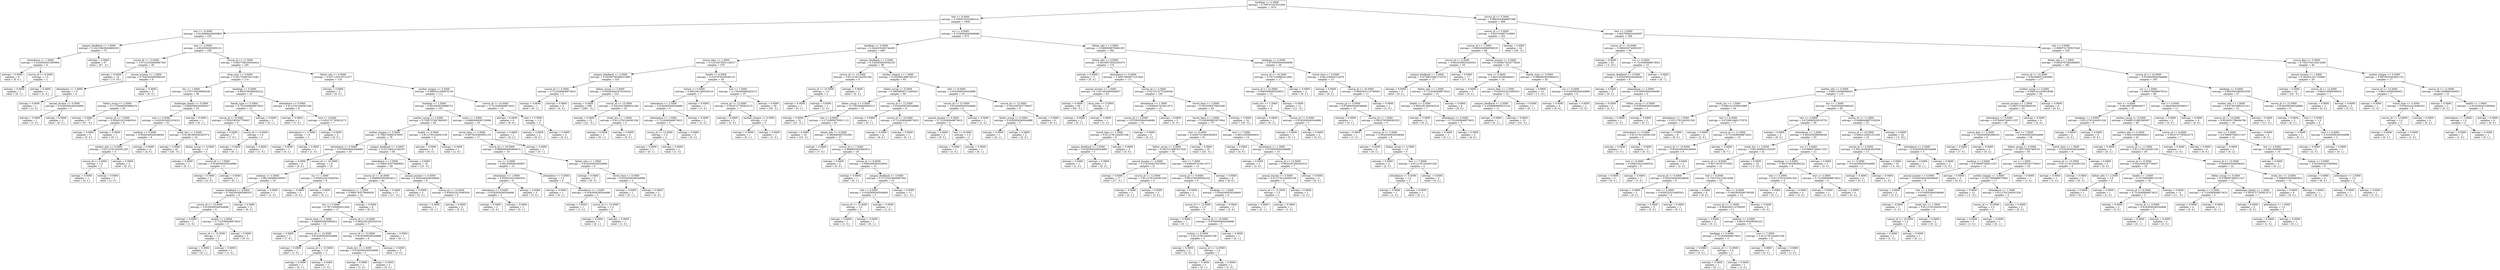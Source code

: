 digraph Tree {
0 [label="backlogs <= 2.5000\nentropy = 0.799791207831856\nsamples = 1474", shape="box"] ;
1 [label="test <= 6.5000\nentropy = 0.5580376324684141\nsamples = 1006", shape="box"] ;
0 -> 1 ;
2 [label="test <= -0.5000\nentropy = 0.8100860428450865\nsamples = 333", shape="box"] ;
1 -> 2 ;
3 [label="campus_feedback <= 1.5000\nentropy = 0.10215803640865039\nsamples = 75", shape="box"] ;
2 -> 3 ;
4 [label="attendance <= 1.5000\nentropy = 0.5435644431995964\nsamples = 8", shape="box"] ;
3 -> 4 ;
5 [label="entropy = 0.0000\nsamples = 6\nvalue = [6. 0.]", shape="box"] ;
4 -> 5 ;
6 [label="course_id <= 6.5000\nentropy = 1.0\nsamples = 2", shape="box"] ;
4 -> 6 ;
7 [label="entropy = 0.0000\nsamples = 1\nvalue = [0. 1.]", shape="box"] ;
6 -> 7 ;
8 [label="entropy = 0.0000\nsamples = 1\nvalue = [1. 0.]", shape="box"] ;
6 -> 8 ;
9 [label="entropy = 0.0000\nsamples = 67\nvalue = [67.  0.]", shape="box"] ;
3 -> 9 ;
10 [label="test <= 2.0000\nentropy = 0.9020054365905131\nsamples = 258", shape="box"] ;
2 -> 10 ;
11 [label="course_id <= 13.0000\nentropy = 0.37123232664087563\nsamples = 28", shape="box"] ;
10 -> 11 ;
12 [label="entropy = 0.0000\nsamples = 19\nvalue = [ 0. 19.]", shape="box"] ;
11 -> 12 ;
13 [label="annual_income <= 1.5000\nentropy = 0.7642045065086203\nsamples = 9", shape="box"] ;
11 -> 13 ;
14 [label="attendance <= 1.0000\nentropy = 1.0\nsamples = 4", shape="box"] ;
13 -> 14 ;
15 [label="entropy = 0.0000\nsamples = 1\nvalue = [1. 0.]", shape="box"] ;
14 -> 15 ;
16 [label="annual_income <= 0.5000\nentropy = 0.9182958340544896\nsamples = 3", shape="box"] ;
14 -> 16 ;
17 [label="entropy = 0.0000\nsamples = 1\nvalue = [1. 0.]", shape="box"] ;
16 -> 17 ;
18 [label="entropy = 0.0000\nsamples = 2\nvalue = [0. 2.]", shape="box"] ;
16 -> 18 ;
19 [label="entropy = 0.0000\nsamples = 5\nvalue = [0. 5.]", shape="box"] ;
13 -> 19 ;
20 [label="course_id <= 11.5000\nentropy = 0.8007768165404424\nsamples = 230", shape="box"] ;
10 -> 20 ;
21 [label="drop_year <= 0.5000\nentropy = 0.5617526078313282\nsamples = 114", shape="box"] ;
20 -> 21 ;
22 [label="hsc <= 1.5000\nentropy = 0.3767150026960246\nsamples = 96", shape="box"] ;
21 -> 22 ;
23 [label="father_occup <= 2.0000\nentropy = 0.11759466565886476\nsamples = 63", shape="box"] ;
22 -> 23 ;
24 [label="entropy = 0.0000\nsamples = 57\nvalue = [57.  0.]", shape="box"] ;
23 -> 24 ;
25 [label="course_id <= 7.5000\nentropy = 0.6500224216483541\nsamples = 6", shape="box"] ;
23 -> 25 ;
26 [label="entropy = 0.0000\nsamples = 5\nvalue = [5. 0.]", shape="box"] ;
25 -> 26 ;
27 [label="entropy = 0.0000\nsamples = 1\nvalue = [0. 1.]", shape="box"] ;
25 -> 27 ;
28 [label="challenges_family <= 0.5000\nentropy = 0.6840384356390417\nsamples = 33", shape="box"] ;
22 -> 28 ;
29 [label="test <= 5.5000\nentropy = 0.6252624052234231\nsamples = 32", shape="box"] ;
28 -> 29 ;
30 [label="medium <= 0.5000\nentropy = 0.9544340029249649\nsamples = 8", shape="box"] ;
29 -> 30 ;
31 [label="mother_edu <= 0.5000\nentropy = 0.8112781244591328\nsamples = 4", shape="box"] ;
30 -> 31 ;
32 [label="course_id <= 4.0000\nentropy = 1.0\nsamples = 2", shape="box"] ;
31 -> 32 ;
33 [label="entropy = 0.0000\nsamples = 1\nvalue = [0. 1.]", shape="box"] ;
32 -> 33 ;
34 [label="entropy = 0.0000\nsamples = 1\nvalue = [1. 0.]", shape="box"] ;
32 -> 34 ;
35 [label="entropy = 0.0000\nsamples = 2\nvalue = [0. 2.]", shape="box"] ;
31 -> 35 ;
36 [label="entropy = 0.0000\nsamples = 4\nvalue = [4. 0.]", shape="box"] ;
30 -> 36 ;
37 [label="study_hrs <= 2.5000\nentropy = 0.41381685030363374\nsamples = 24", shape="box"] ;
29 -> 37 ;
38 [label="entropy = 0.0000\nsamples = 20\nvalue = [20.  0.]", shape="box"] ;
37 -> 38 ;
39 [label="father_occup <= 0.5000\nentropy = 1.0\nsamples = 4", shape="box"] ;
37 -> 39 ;
40 [label="entropy = 0.0000\nsamples = 1\nvalue = [0. 1.]", shape="box"] ;
39 -> 40 ;
41 [label="course_id <= 7.0000\nentropy = 0.9182958340544896\nsamples = 3", shape="box"] ;
39 -> 41 ;
42 [label="entropy = 0.0000\nsamples = 2\nvalue = [2. 0.]", shape="box"] ;
41 -> 42 ;
43 [label="entropy = 0.0000\nsamples = 1\nvalue = [0. 1.]", shape="box"] ;
41 -> 43 ;
44 [label="entropy = 0.0000\nsamples = 1\nvalue = [0. 1.]", shape="box"] ;
28 -> 44 ;
45 [label="backlogs <= 0.5000\nentropy = 0.9910760598382222\nsamples = 18", shape="box"] ;
21 -> 45 ;
46 [label="family_type <= 0.5000\nentropy = 0.7219280948873623\nsamples = 10", shape="box"] ;
45 -> 46 ;
47 [label="course_id <= 8.5000\nentropy = 0.5032583347756457\nsamples = 9", shape="box"] ;
46 -> 47 ;
48 [label="entropy = 0.0000\nsamples = 7\nvalue = [7. 0.]", shape="box"] ;
47 -> 48 ;
49 [label="course_id <= 9.5000\nentropy = 1.0\nsamples = 2", shape="box"] ;
47 -> 49 ;
50 [label="entropy = 0.0000\nsamples = 1\nvalue = [0. 1.]", shape="box"] ;
49 -> 50 ;
51 [label="entropy = 0.0000\nsamples = 1\nvalue = [1. 0.]", shape="box"] ;
49 -> 51 ;
52 [label="entropy = 0.0000\nsamples = 1\nvalue = [0. 1.]", shape="box"] ;
46 -> 52 ;
53 [label="attendance <= 0.5000\nentropy = 0.8112781244591328\nsamples = 8", shape="box"] ;
45 -> 53 ;
54 [label="entropy = 0.0000\nsamples = 1\nvalue = [1. 0.]", shape="box"] ;
53 -> 54 ;
55 [label="test <= 4.5000\nentropy = 0.5916727785823275\nsamples = 7", shape="box"] ;
53 -> 55 ;
56 [label="attendance <= 2.5000\nentropy = 1.0\nsamples = 2", shape="box"] ;
55 -> 56 ;
57 [label="entropy = 0.0000\nsamples = 1\nvalue = [0. 1.]", shape="box"] ;
56 -> 57 ;
58 [label="entropy = 0.0000\nsamples = 1\nvalue = [1. 0.]", shape="box"] ;
56 -> 58 ;
59 [label="entropy = 0.0000\nsamples = 5\nvalue = [0. 5.]", shape="box"] ;
55 -> 59 ;
60 [label="father_edu <= 0.5000\nentropy = 0.9371100125712577\nsamples = 116", shape="box"] ;
20 -> 60 ;
61 [label="entropy = 0.0000\nsamples = 5\nvalue = [0. 5.]", shape="box"] ;
60 -> 61 ;
62 [label="mother_tongue <= 3.5000\nentropy = 0.9090221560878149\nsamples = 111", shape="box"] ;
60 -> 62 ;
63 [label="backlogs <= 1.5000\nentropy = 0.8516458330898722\nsamples = 101", shape="box"] ;
62 -> 63 ;
64 [label="mother_occup <= 0.5000\nentropy = 0.7592757847892833\nsamples = 82", shape="box"] ;
63 -> 64 ;
65 [label="mother_tongue <= 0.5000\nentropy = 0.7062740891876007\nsamples = 78", shape="box"] ;
64 -> 65 ;
66 [label="attendance <= 0.5000\nentropy = 0.9709505944546686\nsamples = 20", shape="box"] ;
65 -> 66 ;
67 [label="entropy = 0.0000\nsamples = 4\nvalue = [4. 0.]", shape="box"] ;
66 -> 67 ;
68 [label="course_id <= 16.5000\nentropy = 1.0\nsamples = 16", shape="box"] ;
66 -> 68 ;
69 [label="medium <= 0.5000\nentropy = 0.8812908992306927\nsamples = 10", shape="box"] ;
68 -> 69 ;
70 [label="campus_feedback <= 4.0000\nentropy = 0.7642045065086203\nsamples = 9", shape="box"] ;
69 -> 70 ;
71 [label="course_id <= 13.0000\nentropy = 0.9182958340544896\nsamples = 6", shape="box"] ;
70 -> 71 ;
72 [label="entropy = 0.0000\nsamples = 1\nvalue = [1. 0.]", shape="box"] ;
71 -> 72 ;
73 [label="health <= 2.5000\nentropy = 0.7219280948873623\nsamples = 5", shape="box"] ;
71 -> 73 ;
74 [label="course_id <= 15.5000\nentropy = 1.0\nsamples = 2", shape="box"] ;
73 -> 74 ;
75 [label="entropy = 0.0000\nsamples = 1\nvalue = [0. 1.]", shape="box"] ;
74 -> 75 ;
76 [label="entropy = 0.0000\nsamples = 1\nvalue = [1. 0.]", shape="box"] ;
74 -> 76 ;
77 [label="entropy = 0.0000\nsamples = 3\nvalue = [0. 3.]", shape="box"] ;
73 -> 77 ;
78 [label="entropy = 0.0000\nsamples = 3\nvalue = [0. 3.]", shape="box"] ;
70 -> 78 ;
79 [label="entropy = 0.0000\nsamples = 1\nvalue = [1. 0.]", shape="box"] ;
69 -> 79 ;
80 [label="ssc <= 1.5000\nentropy = 0.6500224216483541\nsamples = 6", shape="box"] ;
68 -> 80 ;
81 [label="entropy = 0.0000\nsamples = 5\nvalue = [5. 0.]", shape="box"] ;
80 -> 81 ;
82 [label="entropy = 0.0000\nsamples = 1\nvalue = [0. 1.]", shape="box"] ;
80 -> 82 ;
83 [label="campus_feedback <= 4.5000\nentropy = 0.531340014180167\nsamples = 58", shape="box"] ;
65 -> 83 ;
84 [label="attendance <= 2.5000\nentropy = 0.5993142373098092\nsamples = 48", shape="box"] ;
83 -> 84 ;
85 [label="course_id <= 16.5000\nentropy = 0.4689955935892812\nsamples = 40", shape="box"] ;
84 -> 85 ;
86 [label="attendance <= 1.5000\nentropy = 0.6665783579949205\nsamples = 23", shape="box"] ;
85 -> 86 ;
87 [label="hsc <= 0.5000\nentropy = 0.7871265862012691\nsamples = 17", shape="box"] ;
86 -> 87 ;
88 [label="travel_time <= 1.5000\nentropy = 0.4689955935892812\nsamples = 10", shape="box"] ;
87 -> 88 ;
89 [label="entropy = 0.0000\nsamples = 7\nvalue = [7. 0.]", shape="box"] ;
88 -> 89 ;
90 [label="course_id <= 14.5000\nentropy = 0.9182958340544896\nsamples = 3", shape="box"] ;
88 -> 90 ;
91 [label="entropy = 0.0000\nsamples = 1\nvalue = [1. 0.]", shape="box"] ;
90 -> 91 ;
92 [label="course_id <= 15.5000\nentropy = 1.0\nsamples = 2", shape="box"] ;
90 -> 92 ;
93 [label="entropy = 0.0000\nsamples = 1\nvalue = [0. 1.]", shape="box"] ;
92 -> 93 ;
94 [label="entropy = 0.0000\nsamples = 1\nvalue = [1. 0.]", shape="box"] ;
92 -> 94 ;
95 [label="course_id <= 15.5000\nentropy = 0.9852281360342516\nsamples = 7", shape="box"] ;
87 -> 95 ;
96 [label="course_id <= 13.0000\nentropy = 0.9182958340544896\nsamples = 6", shape="box"] ;
95 -> 96 ;
97 [label="study_hrs <= 1.5000\nentropy = 0.9182958340544896\nsamples = 3", shape="box"] ;
96 -> 97 ;
98 [label="entropy = 0.0000\nsamples = 1\nvalue = [1. 0.]", shape="box"] ;
97 -> 98 ;
99 [label="entropy = 0.0000\nsamples = 2\nvalue = [0. 2.]", shape="box"] ;
97 -> 99 ;
100 [label="entropy = 0.0000\nsamples = 3\nvalue = [3. 0.]", shape="box"] ;
96 -> 100 ;
101 [label="entropy = 0.0000\nsamples = 1\nvalue = [0. 1.]", shape="box"] ;
95 -> 101 ;
102 [label="entropy = 0.0000\nsamples = 6\nvalue = [6. 0.]", shape="box"] ;
86 -> 102 ;
103 [label="entropy = 0.0000\nsamples = 17\nvalue = [17.  0.]", shape="box"] ;
85 -> 103 ;
104 [label="annual_income <= 0.5000\nentropy = 0.9544340029249649\nsamples = 8", shape="box"] ;
84 -> 104 ;
105 [label="entropy = 0.0000\nsamples = 2\nvalue = [0. 2.]", shape="box"] ;
104 -> 105 ;
106 [label="course_id <= 14.5000\nentropy = 0.6500224216483541\nsamples = 6", shape="box"] ;
104 -> 106 ;
107 [label="entropy = 0.0000\nsamples = 1\nvalue = [0. 1.]", shape="box"] ;
106 -> 107 ;
108 [label="entropy = 0.0000\nsamples = 5\nvalue = [5. 0.]", shape="box"] ;
106 -> 108 ;
109 [label="entropy = 0.0000\nsamples = 10\nvalue = [10.  0.]", shape="box"] ;
83 -> 109 ;
110 [label="health <= 0.5000\nentropy = 0.8112781244591328\nsamples = 4", shape="box"] ;
64 -> 110 ;
111 [label="entropy = 0.0000\nsamples = 3\nvalue = [0. 3.]", shape="box"] ;
110 -> 111 ;
112 [label="entropy = 0.0000\nsamples = 1\nvalue = [1. 0.]", shape="box"] ;
110 -> 112 ;
113 [label="caste <= 1.5000\nentropy = 0.9980008838722996\nsamples = 19", shape="box"] ;
63 -> 113 ;
114 [label="travel_time <= 2.5000\nentropy = 0.9975025463691153\nsamples = 17", shape="box"] ;
113 -> 114 ;
115 [label="course_id <= 16.5000\nentropy = 0.9886994082884974\nsamples = 16", shape="box"] ;
114 -> 115 ;
116 [label="ssc <= 0.5000\nentropy = 0.8812908992306927\nsamples = 10", shape="box"] ;
115 -> 116 ;
117 [label="attendance <= 1.5000\nentropy = 0.6500224216483541\nsamples = 6", shape="box"] ;
116 -> 117 ;
118 [label="attendance <= 0.5000\nentropy = 0.9182958340544896\nsamples = 3", shape="box"] ;
117 -> 118 ;
119 [label="entropy = 0.0000\nsamples = 2\nvalue = [2. 0.]", shape="box"] ;
118 -> 119 ;
120 [label="entropy = 0.0000\nsamples = 1\nvalue = [0. 1.]", shape="box"] ;
118 -> 120 ;
121 [label="entropy = 0.0000\nsamples = 3\nvalue = [3. 0.]", shape="box"] ;
117 -> 121 ;
122 [label="attendance <= 0.5000\nentropy = 1.0\nsamples = 4", shape="box"] ;
116 -> 122 ;
123 [label="entropy = 0.0000\nsamples = 1\nvalue = [0. 1.]", shape="box"] ;
122 -> 123 ;
124 [label="attendance <= 1.5000\nentropy = 0.9182958340544896\nsamples = 3", shape="box"] ;
122 -> 124 ;
125 [label="entropy = 0.0000\nsamples = 1\nvalue = [1. 0.]", shape="box"] ;
124 -> 125 ;
126 [label="course_id <= 13.5000\nentropy = 1.0\nsamples = 2", shape="box"] ;
124 -> 126 ;
127 [label="entropy = 0.0000\nsamples = 1\nvalue = [0. 1.]", shape="box"] ;
126 -> 127 ;
128 [label="entropy = 0.0000\nsamples = 1\nvalue = [1. 0.]", shape="box"] ;
126 -> 128 ;
129 [label="father_edu <= 1.5000\nentropy = 0.9182958340544896\nsamples = 6", shape="box"] ;
115 -> 129 ;
130 [label="entropy = 0.0000\nsamples = 3\nvalue = [0. 3.]", shape="box"] ;
129 -> 130 ;
131 [label="travel_time <= 0.5000\nentropy = 0.9182958340544896\nsamples = 3", shape="box"] ;
129 -> 131 ;
132 [label="entropy = 0.0000\nsamples = 1\nvalue = [0. 1.]", shape="box"] ;
131 -> 132 ;
133 [label="entropy = 0.0000\nsamples = 2\nvalue = [2. 0.]", shape="box"] ;
131 -> 133 ;
134 [label="entropy = 0.0000\nsamples = 1\nvalue = [0. 1.]", shape="box"] ;
114 -> 134 ;
135 [label="entropy = 0.0000\nsamples = 2\nvalue = [0. 2.]", shape="box"] ;
113 -> 135 ;
136 [label="course_id <= 16.0000\nentropy = 0.7219280948873623\nsamples = 10", shape="box"] ;
62 -> 136 ;
137 [label="entropy = 0.0000\nsamples = 6\nvalue = [0. 6.]", shape="box"] ;
136 -> 137 ;
138 [label="test <= 5.5000\nentropy = 1.0\nsamples = 4", shape="box"] ;
136 -> 138 ;
139 [label="entropy = 0.0000\nsamples = 2\nvalue = [0. 2.]", shape="box"] ;
138 -> 139 ;
140 [label="entropy = 0.0000\nsamples = 2\nvalue = [2. 0.]", shape="box"] ;
138 -> 140 ;
141 [label="ssc <= 0.5000\nentropy = 0.3708394594646686\nsamples = 673", shape="box"] ;
1 -> 141 ;
142 [label="backlogs <= 0.5000\nentropy = 0.2446335393744495\nsamples = 469", shape="box"] ;
141 -> 142 ;
143 [label="source_fees <= 1.5000\nentropy = 0.13532679201128317\nsamples = 370", shape="box"] ;
142 -> 143 ;
144 [label="campus_feedback <= 2.5000\nentropy = 0.05390790596537686\nsamples = 326", shape="box"] ;
143 -> 144 ;
145 [label="course_id <= 0.5000\nentropy = 0.7219280948873623\nsamples = 5", shape="box"] ;
144 -> 145 ;
146 [label="entropy = 0.0000\nsamples = 1\nvalue = [0. 1.]", shape="box"] ;
145 -> 146 ;
147 [label="entropy = 0.0000\nsamples = 4\nvalue = [4. 0.]", shape="box"] ;
145 -> 147 ;
148 [label="father_occup <= 2.0000\nentropy = 0.030426401876334434\nsamples = 321", shape="box"] ;
144 -> 148 ;
149 [label="entropy = 0.0000\nsamples = 296\nvalue = [296.   0.]", shape="box"] ;
148 -> 149 ;
150 [label="course_id <= 15.5000\nentropy = 0.24229218908241482\nsamples = 25", shape="box"] ;
148 -> 150 ;
151 [label="entropy = 0.0000\nsamples = 21\nvalue = [21.  0.]", shape="box"] ;
150 -> 151 ;
152 [label="study_hrs <= 1.5000\nentropy = 0.8112781244591328\nsamples = 4", shape="box"] ;
150 -> 152 ;
153 [label="entropy = 0.0000\nsamples = 1\nvalue = [0. 1.]", shape="box"] ;
152 -> 153 ;
154 [label="entropy = 0.0000\nsamples = 3\nvalue = [3. 0.]", shape="box"] ;
152 -> 154 ;
155 [label="health <= 0.5000\nentropy = 0.5107878229540133\nsamples = 44", shape="box"] ;
143 -> 155 ;
156 [label="tuition <= 0.5000\nentropy = 0.9852281360342516\nsamples = 7", shape="box"] ;
155 -> 156 ;
157 [label="attendance <= 2.5000\nentropy = 0.9182958340544896\nsamples = 6", shape="box"] ;
156 -> 157 ;
158 [label="attendance <= 1.0000\nentropy = 0.7219280948873623\nsamples = 5", shape="box"] ;
157 -> 158 ;
159 [label="course_id <= 14.5000\nentropy = 1.0\nsamples = 2", shape="box"] ;
158 -> 159 ;
160 [label="entropy = 0.0000\nsamples = 1\nvalue = [0. 1.]", shape="box"] ;
159 -> 160 ;
161 [label="entropy = 0.0000\nsamples = 1\nvalue = [1. 0.]", shape="box"] ;
159 -> 161 ;
162 [label="entropy = 0.0000\nsamples = 3\nvalue = [0. 3.]", shape="box"] ;
158 -> 162 ;
163 [label="entropy = 0.0000\nsamples = 1\nvalue = [1. 0.]", shape="box"] ;
157 -> 163 ;
164 [label="entropy = 0.0000\nsamples = 1\nvalue = [1. 0.]", shape="box"] ;
156 -> 164 ;
165 [label="test <= 7.5000\nentropy = 0.1792560669283215\nsamples = 37", shape="box"] ;
155 -> 165 ;
166 [label="course_id <= 13.0000\nentropy = 0.5916727785823275\nsamples = 7", shape="box"] ;
165 -> 166 ;
167 [label="entropy = 0.0000\nsamples = 5\nvalue = [5. 0.]", shape="box"] ;
166 -> 167 ;
168 [label="mother_tongue <= 0.5000\nentropy = 1.0\nsamples = 2", shape="box"] ;
166 -> 168 ;
169 [label="entropy = 0.0000\nsamples = 1\nvalue = [0. 1.]", shape="box"] ;
168 -> 169 ;
170 [label="entropy = 0.0000\nsamples = 1\nvalue = [1. 0.]", shape="box"] ;
168 -> 170 ;
171 [label="entropy = 0.0000\nsamples = 30\nvalue = [30.  0.]", shape="box"] ;
165 -> 171 ;
172 [label="campus_feedback <= 2.5000\nentropy = 0.5328350630342235\nsamples = 99", shape="box"] ;
142 -> 172 ;
173 [label="course_id <= 12.0000\nentropy = 0.8112781244591328\nsamples = 4", shape="box"] ;
172 -> 173 ;
174 [label="course_id <= 10.5000\nentropy = 1.0\nsamples = 2", shape="box"] ;
173 -> 174 ;
175 [label="entropy = 0.0000\nsamples = 1\nvalue = [0. 1.]", shape="box"] ;
174 -> 175 ;
176 [label="entropy = 0.0000\nsamples = 1\nvalue = [1. 0.]", shape="box"] ;
174 -> 176 ;
177 [label="entropy = 0.0000\nsamples = 2\nvalue = [0. 2.]", shape="box"] ;
173 -> 177 ;
178 [label="mother_tongue <= 1.5000\nentropy = 0.4520861986745137\nsamples = 95", shape="box"] ;
172 -> 178 ;
179 [label="father_occup <= 5.5000\nentropy = 0.28639695711595625\nsamples = 80", shape="box"] ;
178 -> 179 ;
180 [label="father_occup <= 0.5000\nentropy = 0.1792560669283215\nsamples = 74", shape="box"] ;
179 -> 180 ;
181 [label="entropy = 0.0000\nsamples = 31\nvalue = [31.  0.]", shape="box"] ;
180 -> 181 ;
182 [label="test <= 8.5000\nentropy = 0.27138958750811115\nsamples = 43", shape="box"] ;
180 -> 182 ;
183 [label="entropy = 0.0000\nsamples = 16\nvalue = [16.  0.]", shape="box"] ;
182 -> 183 ;
184 [label="father_edu <= 0.5000\nentropy = 0.3809465857053901\nsamples = 27", shape="box"] ;
182 -> 184 ;
185 [label="entropy = 0.0000\nsamples = 7\nvalue = [7. 0.]", shape="box"] ;
184 -> 185 ;
186 [label="course_id <= 7.5000\nentropy = 0.4689955935892812\nsamples = 20", shape="box"] ;
184 -> 186 ;
187 [label="entropy = 0.0000\nsamples = 5\nvalue = [5. 0.]", shape="box"] ;
186 -> 187 ;
188 [label="course_id <= 9.0000\nentropy = 0.5665095065529053\nsamples = 15", shape="box"] ;
186 -> 188 ;
189 [label="entropy = 0.0000\nsamples = 1\nvalue = [0. 1.]", shape="box"] ;
188 -> 189 ;
190 [label="campus_feedback <= 3.5000\nentropy = 0.37123232664087563\nsamples = 14", shape="box"] ;
188 -> 190 ;
191 [label="test <= 9.5000\nentropy = 0.9182958340544896\nsamples = 3", shape="box"] ;
190 -> 191 ;
192 [label="course_id <= 12.0000\nentropy = 1.0\nsamples = 2", shape="box"] ;
191 -> 192 ;
193 [label="entropy = 0.0000\nsamples = 1\nvalue = [1. 0.]", shape="box"] ;
192 -> 193 ;
194 [label="entropy = 0.0000\nsamples = 1\nvalue = [0. 1.]", shape="box"] ;
192 -> 194 ;
195 [label="entropy = 0.0000\nsamples = 1\nvalue = [1. 0.]", shape="box"] ;
191 -> 195 ;
196 [label="entropy = 0.0000\nsamples = 11\nvalue = [11.  0.]", shape="box"] ;
190 -> 196 ;
197 [label="course_id <= 12.5000\nentropy = 0.9182958340544896\nsamples = 6", shape="box"] ;
179 -> 197 ;
198 [label="entropy = 0.0000\nsamples = 1\nvalue = [0. 1.]", shape="box"] ;
197 -> 198 ;
199 [label="course_id <= 16.5000\nentropy = 0.7219280948873623\nsamples = 5", shape="box"] ;
197 -> 199 ;
200 [label="entropy = 0.0000\nsamples = 4\nvalue = [4. 0.]", shape="box"] ;
199 -> 200 ;
201 [label="entropy = 0.0000\nsamples = 1\nvalue = [0. 1.]", shape="box"] ;
199 -> 201 ;
202 [label="test <= 9.5000\nentropy = 0.9182958340544896\nsamples = 15", shape="box"] ;
178 -> 202 ;
203 [label="course_id <= 15.5000\nentropy = 0.9182958340544896\nsamples = 6", shape="box"] ;
202 -> 203 ;
204 [label="annual_income <= 0.5000\nentropy = 0.7219280948873623\nsamples = 5", shape="box"] ;
203 -> 204 ;
205 [label="entropy = 0.0000\nsamples = 3\nvalue = [0. 3.]", shape="box"] ;
204 -> 205 ;
206 [label="test <= 8.5000\nentropy = 1.0\nsamples = 2", shape="box"] ;
204 -> 206 ;
207 [label="entropy = 0.0000\nsamples = 1\nvalue = [1. 0.]", shape="box"] ;
206 -> 207 ;
208 [label="entropy = 0.0000\nsamples = 1\nvalue = [0. 1.]", shape="box"] ;
206 -> 208 ;
209 [label="entropy = 0.0000\nsamples = 1\nvalue = [1. 0.]", shape="box"] ;
203 -> 209 ;
210 [label="course_id <= 12.5000\nentropy = 0.5032583347756457\nsamples = 9", shape="box"] ;
202 -> 210 ;
211 [label="father_occup <= 0.5000\nentropy = 0.9182958340544896\nsamples = 3", shape="box"] ;
210 -> 211 ;
212 [label="entropy = 0.0000\nsamples = 1\nvalue = [0. 1.]", shape="box"] ;
211 -> 212 ;
213 [label="entropy = 0.0000\nsamples = 2\nvalue = [2. 0.]", shape="box"] ;
211 -> 213 ;
214 [label="entropy = 0.0000\nsamples = 6\nvalue = [6. 0.]", shape="box"] ;
210 -> 214 ;
215 [label="father_edu <= 2.5000\nentropy = 0.5898596879060195\nsamples = 204", shape="box"] ;
141 -> 215 ;
216 [label="father_edu <= 0.5000\nentropy = 0.46166576092205475\nsamples = 174", shape="box"] ;
215 -> 216 ;
217 [label="entropy = 0.0000\nsamples = 3\nvalue = [0. 3.]", shape="box"] ;
216 -> 217 ;
218 [label="attendance <= 0.5000\nentropy = 0.40873890971167626\nsamples = 171", shape="box"] ;
216 -> 218 ;
219 [label="annual_income <= 1.5000\nentropy = 0.11911602665564837\nsamples = 62", shape="box"] ;
218 -> 219 ;
220 [label="entropy = 0.0000\nsamples = 60\nvalue = [60.  0.]", shape="box"] ;
219 -> 220 ;
221 [label="drop_year <= 0.5000\nentropy = 1.0\nsamples = 2", shape="box"] ;
219 -> 221 ;
222 [label="entropy = 0.0000\nsamples = 1\nvalue = [0. 1.]", shape="box"] ;
221 -> 222 ;
223 [label="entropy = 0.0000\nsamples = 1\nvalue = [1. 0.]", shape="box"] ;
221 -> 223 ;
224 [label="course_id <= 3.5000\nentropy = 0.5272474770240346\nsamples = 109", shape="box"] ;
218 -> 224 ;
225 [label="attendance <= 1.5000\nentropy = 0.8366407419411673\nsamples = 15", shape="box"] ;
224 -> 225 ;
226 [label="course_id <= 2.5000\nentropy = 0.9709505944546686\nsamples = 10", shape="box"] ;
225 -> 226 ;
227 [label="travel_time <= 1.5000\nentropy = 0.8112781244591328\nsamples = 8", shape="box"] ;
226 -> 227 ;
228 [label="campus_feedback <= 2.5000\nentropy = 0.9182958340544896\nsamples = 3", shape="box"] ;
227 -> 228 ;
229 [label="entropy = 0.0000\nsamples = 1\nvalue = [1. 0.]", shape="box"] ;
228 -> 229 ;
230 [label="entropy = 0.0000\nsamples = 2\nvalue = [0. 2.]", shape="box"] ;
228 -> 230 ;
231 [label="entropy = 0.0000\nsamples = 5\nvalue = [5. 0.]", shape="box"] ;
227 -> 231 ;
232 [label="entropy = 0.0000\nsamples = 2\nvalue = [0. 2.]", shape="box"] ;
226 -> 232 ;
233 [label="entropy = 0.0000\nsamples = 5\nvalue = [5. 0.]", shape="box"] ;
225 -> 233 ;
234 [label="travel_time <= 2.5000\nentropy = 0.4553595475852389\nsamples = 94", shape="box"] ;
224 -> 234 ;
235 [label="travel_time <= 1.5000\nentropy = 0.5293608652873644\nsamples = 75", shape="box"] ;
234 -> 235 ;
236 [label="test <= 8.5000\nentropy = 0.40907313904382653\nsamples = 61", shape="box"] ;
235 -> 236 ;
237 [label="father_occup <= 0.5000\nentropy = 0.5813214987637028\nsamples = 36", shape="box"] ;
236 -> 237 ;
238 [label="annual_income <= 3.0000\nentropy = 0.2761954276479391\nsamples = 21", shape="box"] ;
237 -> 238 ;
239 [label="entropy = 0.0000\nsamples = 17\nvalue = [17.  0.]", shape="box"] ;
238 -> 239 ;
240 [label="course_id <= 12.5000\nentropy = 0.8112781244591328\nsamples = 4", shape="box"] ;
238 -> 240 ;
241 [label="entropy = 0.0000\nsamples = 1\nvalue = [0. 1.]", shape="box"] ;
240 -> 241 ;
242 [label="entropy = 0.0000\nsamples = 3\nvalue = [3. 0.]", shape="box"] ;
240 -> 242 ;
243 [label="test <= 7.5000\nentropy = 0.8366407419411673\nsamples = 15", shape="box"] ;
237 -> 243 ;
244 [label="course_id <= 9.0000\nentropy = 0.9910760598382222\nsamples = 9", shape="box"] ;
243 -> 244 ;
245 [label="entropy = 0.0000\nsamples = 1\nvalue = [0. 1.]", shape="box"] ;
244 -> 245 ;
246 [label="backlogs <= 1.0000\nentropy = 0.9544340029249649\nsamples = 8", shape="box"] ;
244 -> 246 ;
247 [label="course_id <= 12.5000\nentropy = 1.0\nsamples = 6", shape="box"] ;
246 -> 247 ;
248 [label="entropy = 0.0000\nsamples = 1\nvalue = [0. 1.]", shape="box"] ;
247 -> 248 ;
249 [label="course_id <= 15.5000\nentropy = 0.9709505944546686\nsamples = 5", shape="box"] ;
247 -> 249 ;
250 [label="tuition <= 0.5000\nentropy = 0.8112781244591328\nsamples = 4", shape="box"] ;
249 -> 250 ;
251 [label="entropy = 0.0000\nsamples = 2\nvalue = [2. 0.]", shape="box"] ;
250 -> 251 ;
252 [label="course_id <= 14.0000\nentropy = 1.0\nsamples = 2", shape="box"] ;
250 -> 252 ;
253 [label="entropy = 0.0000\nsamples = 1\nvalue = [0. 1.]", shape="box"] ;
252 -> 253 ;
254 [label="entropy = 0.0000\nsamples = 1\nvalue = [1. 0.]", shape="box"] ;
252 -> 254 ;
255 [label="entropy = 0.0000\nsamples = 1\nvalue = [0. 1.]", shape="box"] ;
249 -> 255 ;
256 [label="entropy = 0.0000\nsamples = 2\nvalue = [2. 0.]", shape="box"] ;
246 -> 256 ;
257 [label="entropy = 0.0000\nsamples = 6\nvalue = [6. 0.]", shape="box"] ;
243 -> 257 ;
258 [label="entropy = 0.0000\nsamples = 25\nvalue = [25.  0.]", shape="box"] ;
236 -> 258 ;
259 [label="test <= 7.5000\nentropy = 0.863120568566631\nsamples = 14", shape="box"] ;
235 -> 259 ;
260 [label="entropy = 0.0000\nsamples = 4\nvalue = [4. 0.]", shape="box"] ;
259 -> 260 ;
261 [label="attendance <= 1.5000\nentropy = 0.9709505944546686\nsamples = 10", shape="box"] ;
259 -> 261 ;
262 [label="entropy = 0.0000\nsamples = 3\nvalue = [3. 0.]", shape="box"] ;
261 -> 262 ;
263 [label="course_id <= 14.5000\nentropy = 0.9852281360342516\nsamples = 7", shape="box"] ;
261 -> 263 ;
264 [label="annual_income <= 0.5000\nentropy = 0.8112781244591328\nsamples = 4", shape="box"] ;
263 -> 264 ;
265 [label="course_id <= 12.5000\nentropy = 1.0\nsamples = 2", shape="box"] ;
264 -> 265 ;
266 [label="entropy = 0.0000\nsamples = 1\nvalue = [0. 1.]", shape="box"] ;
265 -> 266 ;
267 [label="entropy = 0.0000\nsamples = 1\nvalue = [1. 0.]", shape="box"] ;
265 -> 267 ;
268 [label="entropy = 0.0000\nsamples = 2\nvalue = [2. 0.]", shape="box"] ;
264 -> 268 ;
269 [label="entropy = 0.0000\nsamples = 3\nvalue = [0. 3.]", shape="box"] ;
263 -> 269 ;
270 [label="entropy = 0.0000\nsamples = 19\nvalue = [19.  0.]", shape="box"] ;
234 -> 270 ;
271 [label="backlogs <= 0.5000\nentropy = 0.9709505944546686\nsamples = 30", shape="box"] ;
215 -> 271 ;
272 [label="course_id <= 16.5000\nentropy = 0.7871265862012691\nsamples = 17", shape="box"] ;
271 -> 272 ;
273 [label="course_id <= 12.5000\nentropy = 0.5665095065529053\nsamples = 15", shape="box"] ;
272 -> 273 ;
274 [label="study_hrs <= 1.5000\nentropy = 1.0\nsamples = 4", shape="box"] ;
273 -> 274 ;
275 [label="entropy = 0.0000\nsamples = 1\nvalue = [0. 1.]", shape="box"] ;
274 -> 275 ;
276 [label="course_id <= 8.5000\nentropy = 0.9182958340544896\nsamples = 3", shape="box"] ;
274 -> 276 ;
277 [label="entropy = 0.0000\nsamples = 1\nvalue = [0. 1.]", shape="box"] ;
276 -> 277 ;
278 [label="entropy = 0.0000\nsamples = 2\nvalue = [2. 0.]", shape="box"] ;
276 -> 278 ;
279 [label="entropy = 0.0000\nsamples = 11\nvalue = [11.  0.]", shape="box"] ;
273 -> 279 ;
280 [label="entropy = 0.0000\nsamples = 2\nvalue = [0. 2.]", shape="box"] ;
272 -> 280 ;
281 [label="travel_time <= 0.5000\nentropy = 0.961236604722876\nsamples = 13", shape="box"] ;
271 -> 281 ;
282 [label="entropy = 0.0000\nsamples = 2\nvalue = [0. 2.]", shape="box"] ;
281 -> 282 ;
283 [label="course_id <= 16.5000\nentropy = 0.9940302114769565\nsamples = 11", shape="box"] ;
281 -> 283 ;
284 [label="course_id <= 0.5000\nentropy = 0.9709505944546686\nsamples = 10", shape="box"] ;
283 -> 284 ;
285 [label="entropy = 0.0000\nsamples = 1\nvalue = [0. 1.]", shape="box"] ;
284 -> 285 ;
286 [label="course_id <= 1.5000\nentropy = 0.9910760598382222\nsamples = 9", shape="box"] ;
284 -> 286 ;
287 [label="entropy = 0.0000\nsamples = 1\nvalue = [1. 0.]", shape="box"] ;
286 -> 287 ;
288 [label="course_id <= 3.5000\nentropy = 0.9544340029249649\nsamples = 8", shape="box"] ;
286 -> 288 ;
289 [label="entropy = 0.0000\nsamples = 2\nvalue = [0. 2.]", shape="box"] ;
288 -> 289 ;
290 [label="father_occup <= 2.5000\nentropy = 1.0\nsamples = 6", shape="box"] ;
288 -> 290 ;
291 [label="entropy = 0.0000\nsamples = 2\nvalue = [2. 0.]", shape="box"] ;
290 -> 291 ;
292 [label="test <= 7.5000\nentropy = 0.8112781244591328\nsamples = 4", shape="box"] ;
290 -> 292 ;
293 [label="attendance <= 0.5000\nentropy = 1.0\nsamples = 2", shape="box"] ;
292 -> 293 ;
294 [label="entropy = 0.0000\nsamples = 1\nvalue = [1. 0.]", shape="box"] ;
293 -> 294 ;
295 [label="entropy = 0.0000\nsamples = 1\nvalue = [0. 1.]", shape="box"] ;
293 -> 295 ;
296 [label="entropy = 0.0000\nsamples = 2\nvalue = [0. 2.]", shape="box"] ;
292 -> 296 ;
297 [label="entropy = 0.0000\nsamples = 1\nvalue = [1. 0.]", shape="box"] ;
283 -> 297 ;
298 [label="course_id <= 5.5000\nentropy = 0.9993543848687498\nsamples = 468", shape="box"] ;
0 -> 298 ;
299 [label="course_id <= 3.5000\nentropy = 0.833764907210665\nsamples = 102", shape="box"] ;
298 -> 299 ;
300 [label="course_id <= 1.5000\nentropy = 0.9692040949598235\nsamples = 68", shape="box"] ;
299 -> 300 ;
301 [label="course_id <= 0.5000\nentropy = 0.6024308020404453\nsamples = 34", shape="box"] ;
300 -> 301 ;
302 [label="campus_feedback <= 2.5000\nentropy = 0.8739810481273578\nsamples = 17", shape="box"] ;
301 -> 302 ;
303 [label="entropy = 0.0000\nsamples = 2\nvalue = [0. 2.]", shape="box"] ;
302 -> 303 ;
304 [label="father_edu <= 1.5000\nentropy = 0.7219280948873623\nsamples = 15", shape="box"] ;
302 -> 304 ;
305 [label="health <= 2.5000\nentropy = 0.9852281360342516\nsamples = 7", shape="box"] ;
304 -> 305 ;
306 [label="entropy = 0.0000\nsamples = 2\nvalue = [0. 2.]", shape="box"] ;
305 -> 306 ;
307 [label="attendance <= 0.5000\nentropy = 0.7219280948873623\nsamples = 5", shape="box"] ;
305 -> 307 ;
308 [label="entropy = 0.0000\nsamples = 1\nvalue = [0. 1.]", shape="box"] ;
307 -> 308 ;
309 [label="entropy = 0.0000\nsamples = 4\nvalue = [4. 0.]", shape="box"] ;
307 -> 309 ;
310 [label="entropy = 0.0000\nsamples = 8\nvalue = [8. 0.]", shape="box"] ;
304 -> 310 ;
311 [label="entropy = 0.0000\nsamples = 17\nvalue = [17.  0.]", shape="box"] ;
301 -> 311 ;
312 [label="annual_income <= 0.5000\nentropy = 0.9366673818775626\nsamples = 34", shape="box"] ;
300 -> 312 ;
313 [label="test <= 5.0000\nentropy = 0.863120568566631\nsamples = 14", shape="box"] ;
312 -> 313 ;
314 [label="entropy = 0.0000\nsamples = 2\nvalue = [0. 2.]", shape="box"] ;
313 -> 314 ;
315 [label="source_fees <= 1.5000\nentropy = 0.6500224216483541\nsamples = 12", shape="box"] ;
313 -> 315 ;
316 [label="campus_feedback <= 2.5000\nentropy = 0.4394969869215134\nsamples = 11", shape="box"] ;
315 -> 316 ;
317 [label="entropy = 0.0000\nsamples = 1\nvalue = [0. 1.]", shape="box"] ;
316 -> 317 ;
318 [label="entropy = 0.0000\nsamples = 10\nvalue = [10.  0.]", shape="box"] ;
316 -> 318 ;
319 [label="entropy = 0.0000\nsamples = 1\nvalue = [0. 1.]", shape="box"] ;
315 -> 319 ;
320 [label="family_type <= 0.5000\nentropy = 0.4689955935892812\nsamples = 20", shape="box"] ;
312 -> 320 ;
321 [label="entropy = 0.0000\nsamples = 14\nvalue = [ 0. 14.]", shape="box"] ;
320 -> 321 ;
322 [label="ssc <= 0.5000\nentropy = 0.9182958340544896\nsamples = 6", shape="box"] ;
320 -> 322 ;
323 [label="entropy = 0.0000\nsamples = 4\nvalue = [0. 4.]", shape="box"] ;
322 -> 323 ;
324 [label="entropy = 0.0000\nsamples = 2\nvalue = [2. 0.]", shape="box"] ;
322 -> 324 ;
325 [label="entropy = 0.0000\nsamples = 34\nvalue = [34.  0.]", shape="box"] ;
299 -> 325 ;
326 [label="test <= 2.0000\nentropy = 0.9937660034246587\nsamples = 366", shape="box"] ;
298 -> 326 ;
327 [label="course_id <= 16.5000\nentropy = 0.3984592740952357\nsamples = 38", shape="box"] ;
326 -> 327 ;
328 [label="entropy = 0.0000\nsamples = 23\nvalue = [ 0. 23.]", shape="box"] ;
327 -> 328 ;
329 [label="ssc <= 0.5000\nentropy = 0.7219280948873623\nsamples = 15", shape="box"] ;
327 -> 329 ;
330 [label="campus_feedback <= 3.5000\nentropy = 0.9544340029249649\nsamples = 8", shape="box"] ;
329 -> 330 ;
331 [label="entropy = 0.0000\nsamples = 3\nvalue = [0. 3.]", shape="box"] ;
330 -> 331 ;
332 [label="attendance <= 2.5000\nentropy = 0.9709505944546686\nsamples = 5", shape="box"] ;
330 -> 332 ;
333 [label="entropy = 0.0000\nsamples = 2\nvalue = [2. 0.]", shape="box"] ;
332 -> 333 ;
334 [label="father_occup <= 0.5000\nentropy = 0.9182958340544896\nsamples = 3", shape="box"] ;
332 -> 334 ;
335 [label="entropy = 0.0000\nsamples = 1\nvalue = [1. 0.]", shape="box"] ;
334 -> 335 ;
336 [label="entropy = 0.0000\nsamples = 2\nvalue = [0. 2.]", shape="box"] ;
334 -> 336 ;
337 [label="entropy = 0.0000\nsamples = 7\nvalue = [0. 7.]", shape="box"] ;
329 -> 337 ;
338 [label="test <= 9.5000\nentropy = 0.9999731799527628\nsamples = 328", shape="box"] ;
326 -> 338 ;
339 [label="father_edu <= 1.5000\nentropy = 0.9928767494286805\nsamples = 282", shape="box"] ;
338 -> 339 ;
340 [label="course_id <= 14.5000\nentropy = 0.943988472382906\nsamples = 177", shape="box"] ;
339 -> 340 ;
341 [label="mother_edu <= 0.5000\nentropy = 0.863120568566631\nsamples = 119", shape="box"] ;
340 -> 341 ;
342 [label="study_hrs <= 1.5000\nentropy = 0.9991421039919088\nsamples = 29", shape="box"] ;
341 -> 342 ;
343 [label="attendance <= 1.5000\nentropy = 0.8112781244591328\nsamples = 12", shape="box"] ;
342 -> 343 ;
344 [label="attendance <= 0.5000\nentropy = 0.8112781244591328\nsamples = 4", shape="box"] ;
343 -> 344 ;
345 [label="entropy = 0.0000\nsamples = 1\nvalue = [1. 0.]", shape="box"] ;
344 -> 345 ;
346 [label="entropy = 0.0000\nsamples = 3\nvalue = [0. 3.]", shape="box"] ;
344 -> 346 ;
347 [label="entropy = 0.0000\nsamples = 8\nvalue = [8. 0.]", shape="box"] ;
343 -> 347 ;
348 [label="test <= 4.5000\nentropy = 0.8739810481273578\nsamples = 17", shape="box"] ;
342 -> 348 ;
349 [label="entropy = 0.0000\nsamples = 2\nvalue = [2. 0.]", shape="box"] ;
348 -> 349 ;
350 [label="course_id <= 11.5000\nentropy = 0.7219280948873623\nsamples = 15", shape="box"] ;
348 -> 350 ;
351 [label="course_id <= 10.5000\nentropy = 0.9544340029249649\nsamples = 8", shape="box"] ;
350 -> 351 ;
352 [label="test <= 6.5000\nentropy = 0.6500224216483541\nsamples = 6", shape="box"] ;
351 -> 352 ;
353 [label="entropy = 0.0000\nsamples = 5\nvalue = [0. 5.]", shape="box"] ;
352 -> 353 ;
354 [label="entropy = 0.0000\nsamples = 1\nvalue = [1. 0.]", shape="box"] ;
352 -> 354 ;
355 [label="entropy = 0.0000\nsamples = 2\nvalue = [2. 0.]", shape="box"] ;
351 -> 355 ;
356 [label="entropy = 0.0000\nsamples = 7\nvalue = [0. 7.]", shape="box"] ;
350 -> 356 ;
357 [label="hsc <= 1.5000\nentropy = 0.7642045065086203\nsamples = 90", shape="box"] ;
341 -> 357 ;
358 [label="test <= 4.5000\nentropy = 0.8726965039103791\nsamples = 58", shape="box"] ;
357 -> 358 ;
359 [label="entropy = 0.0000\nsamples = 5\nvalue = [0. 5.]", shape="box"] ;
358 -> 359 ;
360 [label="attendance <= 2.5000\nentropy = 0.905200296956048\nsamples = 53", shape="box"] ;
358 -> 360 ;
361 [label="study_hrs <= 3.5000\nentropy = 0.8014698931335287\nsamples = 41", shape="box"] ;
360 -> 361 ;
362 [label="course_id <= 9.5000\nentropy = 0.907165767573082\nsamples = 31", shape="box"] ;
361 -> 362 ;
363 [label="course_id <= 6.5000\nentropy = 0.9544340029249649\nsamples = 8", shape="box"] ;
362 -> 363 ;
364 [label="entropy = 0.0000\nsamples = 2\nvalue = [0. 2.]", shape="box"] ;
363 -> 364 ;
365 [label="test <= 6.5000\nentropy = 0.6500224216483541\nsamples = 6", shape="box"] ;
363 -> 365 ;
366 [label="entropy = 0.0000\nsamples = 5\nvalue = [5. 0.]", shape="box"] ;
365 -> 366 ;
367 [label="entropy = 0.0000\nsamples = 1\nvalue = [0. 1.]", shape="box"] ;
365 -> 367 ;
368 [label="test <= 6.5000\nentropy = 0.7553754125614288\nsamples = 23", shape="box"] ;
362 -> 368 ;
369 [label="entropy = 0.0000\nsamples = 9\nvalue = [0. 9.]", shape="box"] ;
368 -> 369 ;
370 [label="test <= 8.5000\nentropy = 0.9402859586706309\nsamples = 14", shape="box"] ;
368 -> 370 ;
371 [label="course_id <= 11.0000\nentropy = 0.9940302114769565\nsamples = 11", shape="box"] ;
370 -> 371 ;
372 [label="entropy = 0.0000\nsamples = 2\nvalue = [0. 2.]", shape="box"] ;
371 -> 372 ;
373 [label="medium <= 0.5000\nentropy = 0.9910760598382222\nsamples = 9", shape="box"] ;
371 -> 373 ;
374 [label="backlogs <= 5.0000\nentropy = 0.7219280948873623\nsamples = 5", shape="box"] ;
373 -> 374 ;
375 [label="entropy = 0.0000\nsamples = 3\nvalue = [3. 0.]", shape="box"] ;
374 -> 375 ;
376 [label="course_id <= 13.0000\nentropy = 1.0\nsamples = 2", shape="box"] ;
374 -> 376 ;
377 [label="entropy = 0.0000\nsamples = 1\nvalue = [0. 1.]", shape="box"] ;
376 -> 377 ;
378 [label="entropy = 0.0000\nsamples = 1\nvalue = [1. 0.]", shape="box"] ;
376 -> 378 ;
379 [label="test <= 7.5000\nentropy = 0.8112781244591328\nsamples = 4", shape="box"] ;
373 -> 379 ;
380 [label="entropy = 0.0000\nsamples = 3\nvalue = [0. 3.]", shape="box"] ;
379 -> 380 ;
381 [label="entropy = 0.0000\nsamples = 1\nvalue = [1. 0.]", shape="box"] ;
379 -> 381 ;
382 [label="entropy = 0.0000\nsamples = 3\nvalue = [0. 3.]", shape="box"] ;
370 -> 382 ;
383 [label="entropy = 0.0000\nsamples = 10\nvalue = [ 0. 10.]", shape="box"] ;
361 -> 383 ;
384 [label="ssc <= 0.5000\nentropy = 0.9798687566511527\nsamples = 12", shape="box"] ;
360 -> 384 ;
385 [label="backlogs <= 3.5000\nentropy = 0.9910760598382222\nsamples = 9", shape="box"] ;
384 -> 385 ;
386 [label="test <= 5.5000\nentropy = 0.8112781244591328\nsamples = 4", shape="box"] ;
385 -> 386 ;
387 [label="entropy = 0.0000\nsamples = 1\nvalue = [0. 1.]", shape="box"] ;
386 -> 387 ;
388 [label="entropy = 0.0000\nsamples = 3\nvalue = [3. 0.]", shape="box"] ;
386 -> 388 ;
389 [label="test <= 5.5000\nentropy = 0.7219280948873623\nsamples = 5", shape="box"] ;
385 -> 389 ;
390 [label="entropy = 0.0000\nsamples = 1\nvalue = [1. 0.]", shape="box"] ;
389 -> 390 ;
391 [label="entropy = 0.0000\nsamples = 4\nvalue = [0. 4.]", shape="box"] ;
389 -> 391 ;
392 [label="entropy = 0.0000\nsamples = 3\nvalue = [3. 0.]", shape="box"] ;
384 -> 392 ;
393 [label="course_id <= 11.5000\nentropy = 0.4488644887230294\nsamples = 32", shape="box"] ;
357 -> 393 ;
394 [label="course_id <= 10.5000\nentropy = 0.6962122601251458\nsamples = 16", shape="box"] ;
393 -> 394 ;
395 [label="course_id <= 6.5000\nentropy = 0.39124356362925566\nsamples = 13", shape="box"] ;
394 -> 395 ;
396 [label="ssc <= 0.5000\nentropy = 0.9182958340544896\nsamples = 3", shape="box"] ;
395 -> 396 ;
397 [label="entropy = 0.0000\nsamples = 2\nvalue = [0. 2.]", shape="box"] ;
396 -> 397 ;
398 [label="entropy = 0.0000\nsamples = 1\nvalue = [1. 0.]", shape="box"] ;
396 -> 398 ;
399 [label="entropy = 0.0000\nsamples = 10\nvalue = [ 0. 10.]", shape="box"] ;
395 -> 399 ;
400 [label="attendance <= 0.5000\nentropy = 0.9182958340544896\nsamples = 3", shape="box"] ;
394 -> 400 ;
401 [label="entropy = 0.0000\nsamples = 1\nvalue = [0. 1.]", shape="box"] ;
400 -> 401 ;
402 [label="entropy = 0.0000\nsamples = 2\nvalue = [2. 0.]", shape="box"] ;
400 -> 402 ;
403 [label="entropy = 0.0000\nsamples = 16\nvalue = [ 0. 16.]", shape="box"] ;
393 -> 403 ;
404 [label="mother_occup <= 0.5000\nentropy = 0.9991421039919088\nsamples = 58", shape="box"] ;
340 -> 404 ;
405 [label="annual_income <= 1.5000\nentropy = 0.9957274520849256\nsamples = 52", shape="box"] ;
404 -> 405 ;
406 [label="attendance <= 0.5000\nentropy = 0.9798687566511527\nsamples = 48", shape="box"] ;
405 -> 406 ;
407 [label="source_fees <= 2.5000\nentropy = 0.7642045065086203\nsamples = 9", shape="box"] ;
406 -> 407 ;
408 [label="entropy = 0.0000\nsamples = 7\nvalue = [7. 0.]", shape="box"] ;
407 -> 408 ;
409 [label="entropy = 0.0000\nsamples = 2\nvalue = [0. 2.]", shape="box"] ;
407 -> 409 ;
410 [label="test <= 7.5000\nentropy = 0.9182958340544896\nsamples = 39", shape="box"] ;
406 -> 410 ;
411 [label="father_occup <= 0.5000\nentropy = 0.783776947484701\nsamples = 30", shape="box"] ;
410 -> 411 ;
412 [label="medium <= 0.5000\nentropy = 0.9798687566511527\nsamples = 12", shape="box"] ;
411 -> 412 ;
413 [label="annual_income <= 0.5000\nentropy = 0.9544340029249649\nsamples = 8", shape="box"] ;
412 -> 413 ;
414 [label="entropy = 0.0000\nsamples = 3\nvalue = [3. 0.]", shape="box"] ;
413 -> 414 ;
415 [label="test <= 4.5000\nentropy = 0.9709505944546686\nsamples = 5", shape="box"] ;
413 -> 415 ;
416 [label="entropy = 0.0000\nsamples = 1\nvalue = [1. 0.]", shape="box"] ;
415 -> 416 ;
417 [label="study_hrs <= 1.5000\nentropy = 0.8112781244591328\nsamples = 4", shape="box"] ;
415 -> 417 ;
418 [label="course_id <= 16.5000\nentropy = 1.0\nsamples = 2", shape="box"] ;
417 -> 418 ;
419 [label="entropy = 0.0000\nsamples = 1\nvalue = [1. 0.]", shape="box"] ;
418 -> 419 ;
420 [label="entropy = 0.0000\nsamples = 1\nvalue = [0. 1.]", shape="box"] ;
418 -> 420 ;
421 [label="entropy = 0.0000\nsamples = 2\nvalue = [0. 2.]", shape="box"] ;
417 -> 421 ;
422 [label="entropy = 0.0000\nsamples = 4\nvalue = [0. 4.]", shape="box"] ;
412 -> 422 ;
423 [label="ssc <= 1.5000\nentropy = 0.5032583347756457\nsamples = 18", shape="box"] ;
411 -> 423 ;
424 [label="mother_tongue <= 3.0000\nentropy = 0.3227569588973983\nsamples = 17", shape="box"] ;
423 -> 424 ;
425 [label="entropy = 0.0000\nsamples = 13\nvalue = [ 0. 13.]", shape="box"] ;
424 -> 425 ;
426 [label="attendance <= 1.5000\nentropy = 0.8112781244591328\nsamples = 4", shape="box"] ;
424 -> 426 ;
427 [label="course_id <= 16.0000\nentropy = 1.0\nsamples = 2", shape="box"] ;
426 -> 427 ;
428 [label="entropy = 0.0000\nsamples = 1\nvalue = [1. 0.]", shape="box"] ;
427 -> 428 ;
429 [label="entropy = 0.0000\nsamples = 1\nvalue = [0. 1.]", shape="box"] ;
427 -> 429 ;
430 [label="entropy = 0.0000\nsamples = 2\nvalue = [0. 2.]", shape="box"] ;
426 -> 430 ;
431 [label="entropy = 0.0000\nsamples = 1\nvalue = [1. 0.]", shape="box"] ;
423 -> 431 ;
432 [label="travel_time <= 1.5000\nentropy = 0.9182958340544896\nsamples = 9", shape="box"] ;
410 -> 432 ;
433 [label="course_id <= 15.5000\nentropy = 0.8112781244591328\nsamples = 4", shape="box"] ;
432 -> 433 ;
434 [label="entropy = 0.0000\nsamples = 1\nvalue = [1. 0.]", shape="box"] ;
433 -> 434 ;
435 [label="entropy = 0.0000\nsamples = 3\nvalue = [0. 3.]", shape="box"] ;
433 -> 435 ;
436 [label="entropy = 0.0000\nsamples = 5\nvalue = [5. 0.]", shape="box"] ;
432 -> 436 ;
437 [label="entropy = 0.0000\nsamples = 4\nvalue = [4. 0.]", shape="box"] ;
405 -> 437 ;
438 [label="entropy = 0.0000\nsamples = 6\nvalue = [6. 0.]", shape="box"] ;
404 -> 438 ;
439 [label="course_id <= 14.5000\nentropy = 0.9709505944546686\nsamples = 105", shape="box"] ;
339 -> 439 ;
440 [label="ssc <= 1.5000\nentropy = 0.9993759069576514\nsamples = 68", shape="box"] ;
439 -> 440 ;
441 [label="test <= 4.5000\nentropy = 0.9819407868640977\nsamples = 57", shape="box"] ;
440 -> 441 ;
442 [label="backlogs <= 3.5000\nentropy = 0.8112781244591328\nsamples = 8", shape="box"] ;
441 -> 442 ;
443 [label="entropy = 0.0000\nsamples = 2\nvalue = [2. 0.]", shape="box"] ;
442 -> 443 ;
444 [label="entropy = 0.0000\nsamples = 6\nvalue = [0. 6.]", shape="box"] ;
442 -> 444 ;
445 [label="mother_occup <= 0.5000\nentropy = 0.9486131982385807\nsamples = 49", shape="box"] ;
441 -> 445 ;
446 [label="mother_edu <= 0.5000\nentropy = 0.863120568566631\nsamples = 42", shape="box"] ;
445 -> 446 ;
447 [label="entropy = 0.0000\nsamples = 2\nvalue = [0. 2.]", shape="box"] ;
446 -> 447 ;
448 [label="course_id <= 11.5000\nentropy = 0.8112781244591328\nsamples = 40", shape="box"] ;
446 -> 448 ;
449 [label="course_id <= 6.5000\nentropy = 0.5032583347756457\nsamples = 18", shape="box"] ;
448 -> 449 ;
450 [label="father_edu <= 2.5000\nentropy = 1.0\nsamples = 2", shape="box"] ;
449 -> 450 ;
451 [label="entropy = 0.0000\nsamples = 1\nvalue = [0. 1.]", shape="box"] ;
450 -> 451 ;
452 [label="entropy = 0.0000\nsamples = 1\nvalue = [1. 0.]", shape="box"] ;
450 -> 452 ;
453 [label="health <= 1.0000\nentropy = 0.3372900666170139\nsamples = 16", shape="box"] ;
449 -> 453 ;
454 [label="course_id <= 8.5000\nentropy = 0.7219280948873623\nsamples = 5", shape="box"] ;
453 -> 454 ;
455 [label="entropy = 0.0000\nsamples = 2\nvalue = [2. 0.]", shape="box"] ;
454 -> 455 ;
456 [label="course_id <= 9.5000\nentropy = 0.9182958340544896\nsamples = 3", shape="box"] ;
454 -> 456 ;
457 [label="entropy = 0.0000\nsamples = 1\nvalue = [0. 1.]", shape="box"] ;
456 -> 457 ;
458 [label="entropy = 0.0000\nsamples = 2\nvalue = [2. 0.]", shape="box"] ;
456 -> 458 ;
459 [label="entropy = 0.0000\nsamples = 11\nvalue = [11.  0.]", shape="box"] ;
453 -> 459 ;
460 [label="course_id <= 13.5000\nentropy = 0.9456603046006402\nsamples = 22", shape="box"] ;
448 -> 460 ;
461 [label="father_occup <= 0.5000\nentropy = 0.9798687566511527\nsamples = 12", shape="box"] ;
460 -> 461 ;
462 [label="gender <= 0.5000\nentropy = 0.7219280948873623\nsamples = 5", shape="box"] ;
461 -> 462 ;
463 [label="entropy = 0.0000\nsamples = 4\nvalue = [4. 0.]", shape="box"] ;
462 -> 463 ;
464 [label="entropy = 0.0000\nsamples = 1\nvalue = [0. 1.]", shape="box"] ;
462 -> 464 ;
465 [label="challenges_family <= 1.0000\nentropy = 0.5916727785823275\nsamples = 7", shape="box"] ;
461 -> 465 ;
466 [label="entropy = 0.0000\nsamples = 5\nvalue = [0. 5.]", shape="box"] ;
465 -> 466 ;
467 [label="attendance <= 1.5000\nentropy = 1.0\nsamples = 2", shape="box"] ;
465 -> 467 ;
468 [label="entropy = 0.0000\nsamples = 1\nvalue = [1. 0.]", shape="box"] ;
467 -> 468 ;
469 [label="entropy = 0.0000\nsamples = 1\nvalue = [0. 1.]", shape="box"] ;
467 -> 469 ;
470 [label="study_hrs <= 3.5000\nentropy = 0.4689955935892812\nsamples = 10", shape="box"] ;
460 -> 470 ;
471 [label="entropy = 0.0000\nsamples = 9\nvalue = [9. 0.]", shape="box"] ;
470 -> 471 ;
472 [label="entropy = 0.0000\nsamples = 1\nvalue = [0. 1.]", shape="box"] ;
470 -> 472 ;
473 [label="course_id <= 8.0000\nentropy = 0.5916727785823275\nsamples = 7", shape="box"] ;
445 -> 473 ;
474 [label="entropy = 0.0000\nsamples = 1\nvalue = [1. 0.]", shape="box"] ;
473 -> 474 ;
475 [label="entropy = 0.0000\nsamples = 6\nvalue = [0. 6.]", shape="box"] ;
473 -> 475 ;
476 [label="test <= 5.5000\nentropy = 0.6840384356390417\nsamples = 11", shape="box"] ;
440 -> 476 ;
477 [label="entropy = 0.0000\nsamples = 2\nvalue = [2. 0.]", shape="box"] ;
476 -> 477 ;
478 [label="entropy = 0.0000\nsamples = 9\nvalue = [0. 9.]", shape="box"] ;
476 -> 478 ;
479 [label="backlogs <= 6.5000\nentropy = 0.8003922080453356\nsamples = 37", shape="box"] ;
439 -> 479 ;
480 [label="mother_edu <= 1.5000\nentropy = 0.6373874992221911\nsamples = 31", shape="box"] ;
479 -> 480 ;
481 [label="course_id <= 16.5000\nentropy = 0.8524051786494786\nsamples = 18", shape="box"] ;
480 -> 481 ;
482 [label="test <= 5.5000\nentropy = 0.9798687566511527\nsamples = 12", shape="box"] ;
481 -> 482 ;
483 [label="entropy = 0.0000\nsamples = 2\nvalue = [0. 2.]", shape="box"] ;
482 -> 483 ;
484 [label="hsc <= 0.5000\nentropy = 0.8812908992306927\nsamples = 10", shape="box"] ;
482 -> 484 ;
485 [label="entropy = 0.0000\nsamples = 2\nvalue = [0. 2.]", shape="box"] ;
484 -> 485 ;
486 [label="tuition <= 0.5000\nentropy = 0.5435644431995964\nsamples = 8", shape="box"] ;
484 -> 486 ;
487 [label="entropy = 0.0000\nsamples = 6\nvalue = [6. 0.]", shape="box"] ;
486 -> 487 ;
488 [label="attendance <= 2.5000\nentropy = 1.0\nsamples = 2", shape="box"] ;
486 -> 488 ;
489 [label="entropy = 0.0000\nsamples = 1\nvalue = [0. 1.]", shape="box"] ;
488 -> 489 ;
490 [label="entropy = 0.0000\nsamples = 1\nvalue = [1. 0.]", shape="box"] ;
488 -> 490 ;
491 [label="entropy = 0.0000\nsamples = 6\nvalue = [6. 0.]", shape="box"] ;
481 -> 491 ;
492 [label="entropy = 0.0000\nsamples = 13\nvalue = [13.  0.]", shape="box"] ;
480 -> 492 ;
493 [label="course_id <= 15.5000\nentropy = 0.9182958340544896\nsamples = 6", shape="box"] ;
479 -> 493 ;
494 [label="entropy = 0.0000\nsamples = 2\nvalue = [0. 2.]", shape="box"] ;
493 -> 494 ;
495 [label="test <= 5.5000\nentropy = 1.0\nsamples = 4", shape="box"] ;
493 -> 495 ;
496 [label="entropy = 0.0000\nsamples = 1\nvalue = [0. 1.]", shape="box"] ;
495 -> 496 ;
497 [label="test <= 6.5000\nentropy = 0.9182958340544896\nsamples = 3", shape="box"] ;
495 -> 497 ;
498 [label="entropy = 0.0000\nsamples = 2\nvalue = [2. 0.]", shape="box"] ;
497 -> 498 ;
499 [label="entropy = 0.0000\nsamples = 1\nvalue = [0. 1.]", shape="box"] ;
497 -> 499 ;
500 [label="source_fees <= 0.5000\nentropy = 0.7553754125614288\nsamples = 46", shape="box"] ;
338 -> 500 ;
501 [label="annual_income <= 1.5000\nentropy = 0.362051251733998\nsamples = 29", shape="box"] ;
500 -> 501 ;
502 [label="entropy = 0.0000\nsamples = 22\nvalue = [22.  0.]", shape="box"] ;
501 -> 502 ;
503 [label="course_id <= 12.5000\nentropy = 0.863120568566631\nsamples = 7", shape="box"] ;
501 -> 503 ;
504 [label="entropy = 0.0000\nsamples = 2\nvalue = [0. 2.]", shape="box"] ;
503 -> 504 ;
505 [label="entropy = 0.0000\nsamples = 5\nvalue = [5. 0.]", shape="box"] ;
503 -> 505 ;
506 [label="mother_tongue <= 0.5000\nentropy = 0.9975025463691153\nsamples = 17", shape="box"] ;
500 -> 506 ;
507 [label="course_id <= 12.5000\nentropy = 0.863120568566631\nsamples = 7", shape="box"] ;
506 -> 507 ;
508 [label="entropy = 0.0000\nsamples = 1\nvalue = [1. 0.]", shape="box"] ;
507 -> 508 ;
509 [label="travel_time <= 0.5000\nentropy = 0.6500224216483541\nsamples = 6", shape="box"] ;
507 -> 509 ;
510 [label="course_id <= 15.0000\nentropy = 1.0\nsamples = 2", shape="box"] ;
509 -> 510 ;
511 [label="entropy = 0.0000\nsamples = 1\nvalue = [0. 1.]", shape="box"] ;
510 -> 511 ;
512 [label="entropy = 0.0000\nsamples = 1\nvalue = [1. 0.]", shape="box"] ;
510 -> 512 ;
513 [label="entropy = 0.0000\nsamples = 4\nvalue = [0. 4.]", shape="box"] ;
509 -> 513 ;
514 [label="course_id <= 12.5000\nentropy = 0.8812908992306927\nsamples = 10", shape="box"] ;
506 -> 514 ;
515 [label="entropy = 0.0000\nsamples = 2\nvalue = [0. 2.]", shape="box"] ;
514 -> 515 ;
516 [label="health <= 1.0000\nentropy = 0.5435644431995964\nsamples = 8", shape="box"] ;
514 -> 516 ;
517 [label="attendance <= 1.0000\nentropy = 1.0\nsamples = 2", shape="box"] ;
516 -> 517 ;
518 [label="entropy = 0.0000\nsamples = 1\nvalue = [1. 0.]", shape="box"] ;
517 -> 518 ;
519 [label="entropy = 0.0000\nsamples = 1\nvalue = [0. 1.]", shape="box"] ;
517 -> 519 ;
520 [label="entropy = 0.0000\nsamples = 6\nvalue = [6. 0.]", shape="box"] ;
516 -> 520 ;
}
